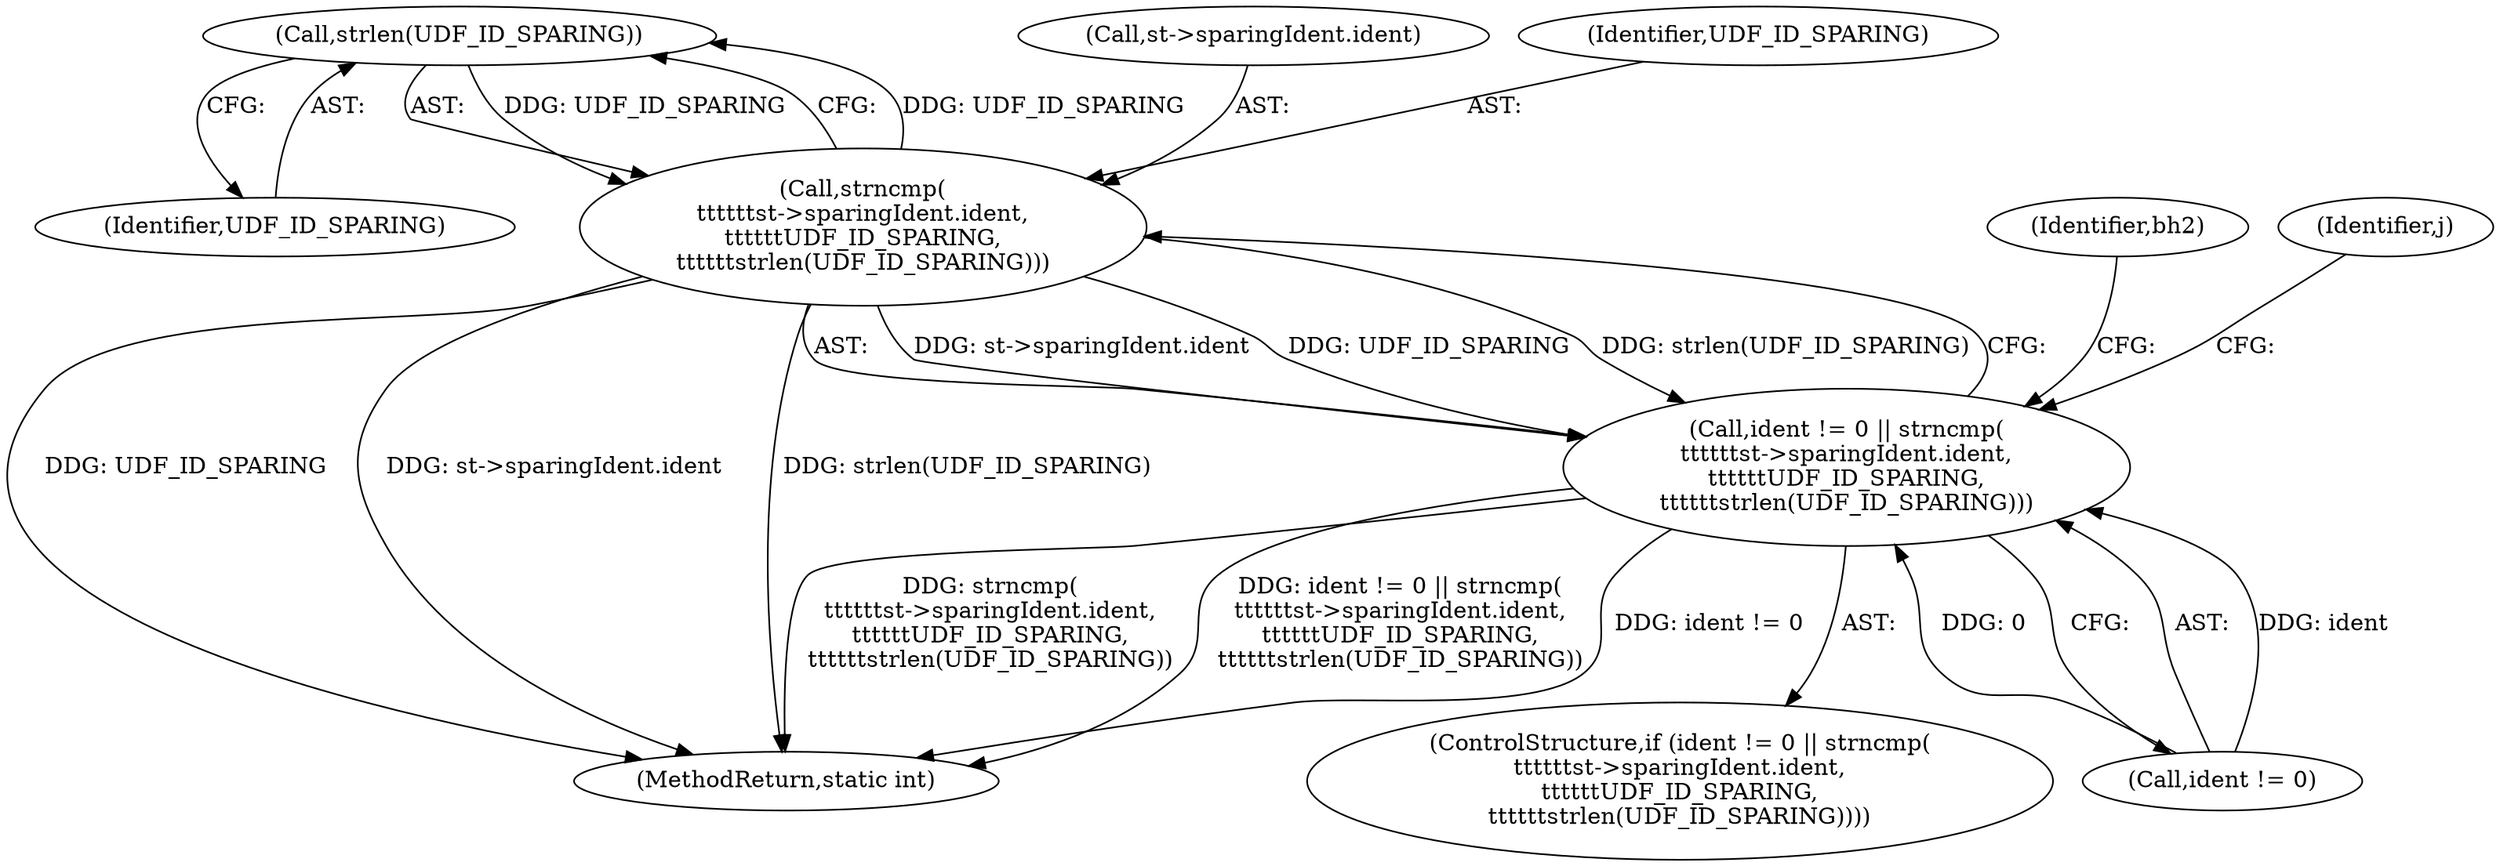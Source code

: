 digraph "0_linux_adee11b2085bee90bd8f4f52123ffb07882d6256@API" {
"1000413" [label="(Call,strlen(UDF_ID_SPARING))"];
"1000406" [label="(Call,strncmp(\n\t\t\t\t\t\tst->sparingIdent.ident,\n\t\t\t\t\t\tUDF_ID_SPARING,\n\t\t\t\t\t\tstrlen(UDF_ID_SPARING)))"];
"1000413" [label="(Call,strlen(UDF_ID_SPARING))"];
"1000402" [label="(Call,ident != 0 || strncmp(\n\t\t\t\t\t\tst->sparingIdent.ident,\n\t\t\t\t\t\tUDF_ID_SPARING,\n\t\t\t\t\t\tstrlen(UDF_ID_SPARING)))"];
"1000406" [label="(Call,strncmp(\n\t\t\t\t\t\tst->sparingIdent.ident,\n\t\t\t\t\t\tUDF_ID_SPARING,\n\t\t\t\t\t\tstrlen(UDF_ID_SPARING)))"];
"1000407" [label="(Call,st->sparingIdent.ident)"];
"1000664" [label="(MethodReturn,static int)"];
"1000417" [label="(Identifier,bh2)"];
"1000414" [label="(Identifier,UDF_ID_SPARING)"];
"1000402" [label="(Call,ident != 0 || strncmp(\n\t\t\t\t\t\tst->sparingIdent.ident,\n\t\t\t\t\t\tUDF_ID_SPARING,\n\t\t\t\t\t\tstrlen(UDF_ID_SPARING)))"];
"1000413" [label="(Call,strlen(UDF_ID_SPARING))"];
"1000359" [label="(Identifier,j)"];
"1000401" [label="(ControlStructure,if (ident != 0 || strncmp(\n\t\t\t\t\t\tst->sparingIdent.ident,\n\t\t\t\t\t\tUDF_ID_SPARING,\n\t\t\t\t\t\tstrlen(UDF_ID_SPARING))))"];
"1000403" [label="(Call,ident != 0)"];
"1000412" [label="(Identifier,UDF_ID_SPARING)"];
"1000413" -> "1000406"  [label="AST: "];
"1000413" -> "1000414"  [label="CFG: "];
"1000414" -> "1000413"  [label="AST: "];
"1000406" -> "1000413"  [label="CFG: "];
"1000413" -> "1000406"  [label="DDG: UDF_ID_SPARING"];
"1000406" -> "1000413"  [label="DDG: UDF_ID_SPARING"];
"1000406" -> "1000402"  [label="AST: "];
"1000407" -> "1000406"  [label="AST: "];
"1000412" -> "1000406"  [label="AST: "];
"1000402" -> "1000406"  [label="CFG: "];
"1000406" -> "1000664"  [label="DDG: UDF_ID_SPARING"];
"1000406" -> "1000664"  [label="DDG: st->sparingIdent.ident"];
"1000406" -> "1000664"  [label="DDG: strlen(UDF_ID_SPARING)"];
"1000406" -> "1000402"  [label="DDG: st->sparingIdent.ident"];
"1000406" -> "1000402"  [label="DDG: UDF_ID_SPARING"];
"1000406" -> "1000402"  [label="DDG: strlen(UDF_ID_SPARING)"];
"1000402" -> "1000401"  [label="AST: "];
"1000402" -> "1000403"  [label="CFG: "];
"1000403" -> "1000402"  [label="AST: "];
"1000417" -> "1000402"  [label="CFG: "];
"1000359" -> "1000402"  [label="CFG: "];
"1000402" -> "1000664"  [label="DDG: ident != 0 || strncmp(\n\t\t\t\t\t\tst->sparingIdent.ident,\n\t\t\t\t\t\tUDF_ID_SPARING,\n\t\t\t\t\t\tstrlen(UDF_ID_SPARING))"];
"1000402" -> "1000664"  [label="DDG: ident != 0"];
"1000402" -> "1000664"  [label="DDG: strncmp(\n\t\t\t\t\t\tst->sparingIdent.ident,\n\t\t\t\t\t\tUDF_ID_SPARING,\n\t\t\t\t\t\tstrlen(UDF_ID_SPARING))"];
"1000403" -> "1000402"  [label="DDG: ident"];
"1000403" -> "1000402"  [label="DDG: 0"];
}
